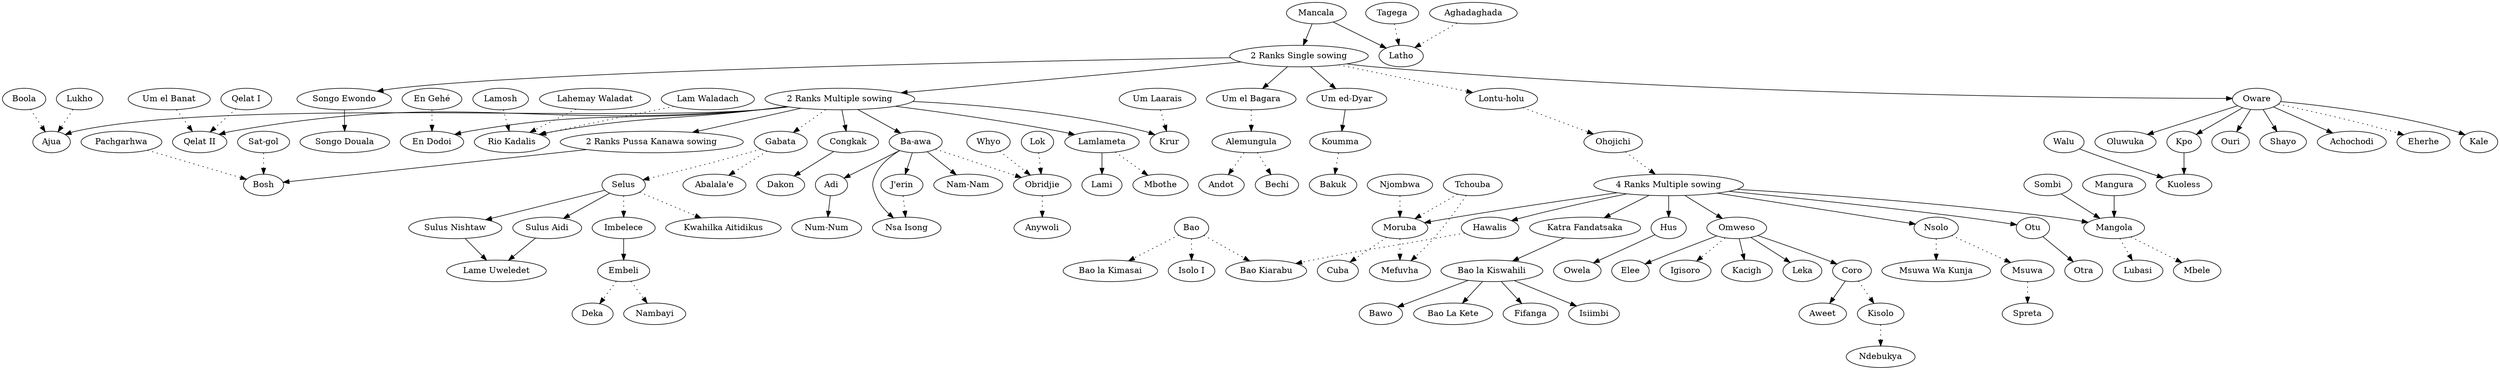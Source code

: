 digraph graphname {
    "Mancala" -> "2 Ranks Single sowing";
    "2 Ranks Single sowing" -> "2 Ranks Multiple sowing";
    "Ohojichi" -> "4 Ranks Multiple sowing"[style=dotted];
    "2 Ranks Multiple sowing" -> "2 Ranks Pussa Kanawa sowing";
    "2 Ranks Multiple sowing" -> "Gabata"[style=dotted];
    "2 Ranks Multiple sowing" -> "Congkak";
    "2 Ranks Single sowing" -> "Um el Bagara";
    "2 Ranks Single sowing" -> "Um ed-Dyar";
    "4 Ranks Multiple sowing" -> "Hawalis";
    "2 Ranks Single sowing" -> "Lontu-holu"[style=dotted];
    "Congkak" -> "Dakon";
    "Gabata" -> "Abalala'e"[style=dotted];
    "Oware" -> "Achochodi";
    "Ba-awa" -> "Adi";
    "2 Ranks Multiple sowing" -> "Ajua";
    "Boola" -> "Ajua"[style=dotted];
    "Lukho" -> "Ajua"[style=dotted];
    "Um el Bagara" -> "Alemungula"[style=dotted];
    "Alemungula" -> "Andot"[style=dotted];
    "Obridjie" -> "Anywoli"[style=dotted];
    "Coro" -> "Aweet";
    "2 Ranks Multiple sowing" -> "Ba-awa";
    "Koumma" -> "Bakuk"[style=dotted];
    "Hawalis" -> "Bao Kiarabu"[style=dotted];
    "Bao" -> "Bao Kiarabu"[style=dotted];
    "Bao" -> "Bao la Kimasai"[style=dotted];
    "Katra Fandatsaka" -> "Bao la Kiswahili";
    "Bao la Kiswahili" -> "Bawo";
    "Bao la Kiswahili" -> "Bao La Kete";
    "Alemungula" -> "Bechi"[style=dotted];
    "2 Ranks Pussa Kanawa sowing" -> "Bosh";
    "Pachgarhwa" -> "Bosh"[style=dotted];
    "Sat-gol" -> "Bosh"[style=dotted];
    "Omweso" -> "Coro";
    "Moruba" -> "Cuba"[style=dotted];
    "Embeli" -> "Deka"[style=dotted];
    "Oware" -> "Eherhe"[style=dotted];
    "Omweso" -> "Elee";
    "Imbelece" -> "Embeli";
    "2 Ranks Multiple sowing" -> "En Dodoi";
    "En Gehé" -> "En Dodoi"[style=dotted];
    "Bao la Kiswahili" -> "Fifanga";
    "Hus" -> "Owela";
    "4 Ranks Multiple sowing" -> "Hus";
    "Omweso" -> "Igisoro"[style=dotted];
    "Selus" -> "Imbelece"[style=dotted];
    "Bao la Kiswahili" -> "Isiimbi";
    "Bao" -> "Isolo I"[style=dotted];
    "Ba-awa" -> "J'erin";
    "Omweso" -> "Kacigh";
    "Oware" -> "Kale";
    "4 Ranks Multiple sowing" -> "Katra Fandatsaka";
    "Coro" -> "Kisolo"[style=dotted];
    "Um ed-Dyar" -> "Koumma";
    "Oware" -> "Kpo";
    "2 Ranks Multiple sowing" -> "Krur";
    "Um Laarais" -> "Krur"[style=dotted];
    "Kpo" -> "Kuoless";
    "Walu" -> "Kuoless";
    "Selus" -> "Kwahilka Aitidikus"[style=dotted];
    "Sulus Nishtaw" -> "Lame Uweledet";
    "Sulus Aidi" -> "Lame Uweledet";
    "Lamlameta" -> "Lami";
    "2 Ranks Multiple sowing" -> "Lamlameta";
    "Mancala" -> "Latho";
    "Tagega" -> "Latho"[style=dotted];
    "Aghadaghada" -> "Latho"[style=dotted];
    "Omweso" -> "Leka";
    "Mangola" -> "Lubasi"[style=dotted];
    "Sombi" -> "Mangola";
    "Mangura" -> "Mangola";
    "4 Ranks Multiple sowing" -> "Mangola";
    "Mangola" -> "Mbele"[style=dotted];
    "Lamlameta" -> "Mbothe"[style=dotted];
    "Moruba" -> "Mefuvha"[style=dotted];
    "Tchouba" -> "Mefuvha"[style=dotted];
    "4 Ranks Multiple sowing" -> "Moruba";
    "Tchouba" -> "Moruba"[style=dotted];
    "Njombwa" -> "Moruba"[style=dotted];
    "Nsolo" -> "Msuwa"[style=dotted];
    "Nsolo" -> "Msuwa Wa Kunja"[style=dotted];
    "Ba-awa" -> "Nam-Nam";
    "Embeli" -> "Nambayi"[style=dotted];
    "Kisolo" -> "Ndebukya"[style=dotted];
    "Ba-awa" -> "Nsa Isong";
    "J'erin" -> "Nsa Isong"[style=dotted];
    "4 Ranks Multiple sowing" -> "Nsolo";
    "Adi" -> "Num-Num";
    "Ba-awa" -> "Obridjie"[style=dotted];
    "Whyo" -> "Obridjie"[style=dotted];
    "Lok" -> "Obridjie"[style=dotted];
    "Lontu-holu" -> "Ohojichi"[style=dotted];
    "Oware" -> "Oluwuka";
    "4 Ranks Multiple sowing" -> "Omweso";
    "Otu" -> "Otra";
    "4 Ranks Multiple sowing" -> "Otu";
    "Oware" -> "Ouri";
    "2 Ranks Single sowing" -> "Oware";
    "2 Ranks Multiple sowing" -> "Qelat II";
    "Qelat I" -> "Qelat II"[style=dotted];
    "Um el Banat" -> "Qelat II"[style=dotted];
    "2 Ranks Multiple sowing" -> "Rio Kadalis";
    "Lahemay Waladat" -> "Rio Kadalis"[style=dotted];
    "Lam Waladach" -> "Rio Kadalis"[style=dotted];
    "Lamosh" -> "Rio Kadalis"[style=dotted];
    "Gabata" -> "Selus"[style=dotted];
    "Oware" -> "Shayo";
    "Songo Ewondo" -> "Songo Douala";
    "2 Ranks Single sowing" -> "Songo Ewondo";
    "Msuwa" -> "Spreta"[style=dotted];
    "Selus" -> "Sulus Aidi";
    "Selus" -> "Sulus Nishtaw";
}

